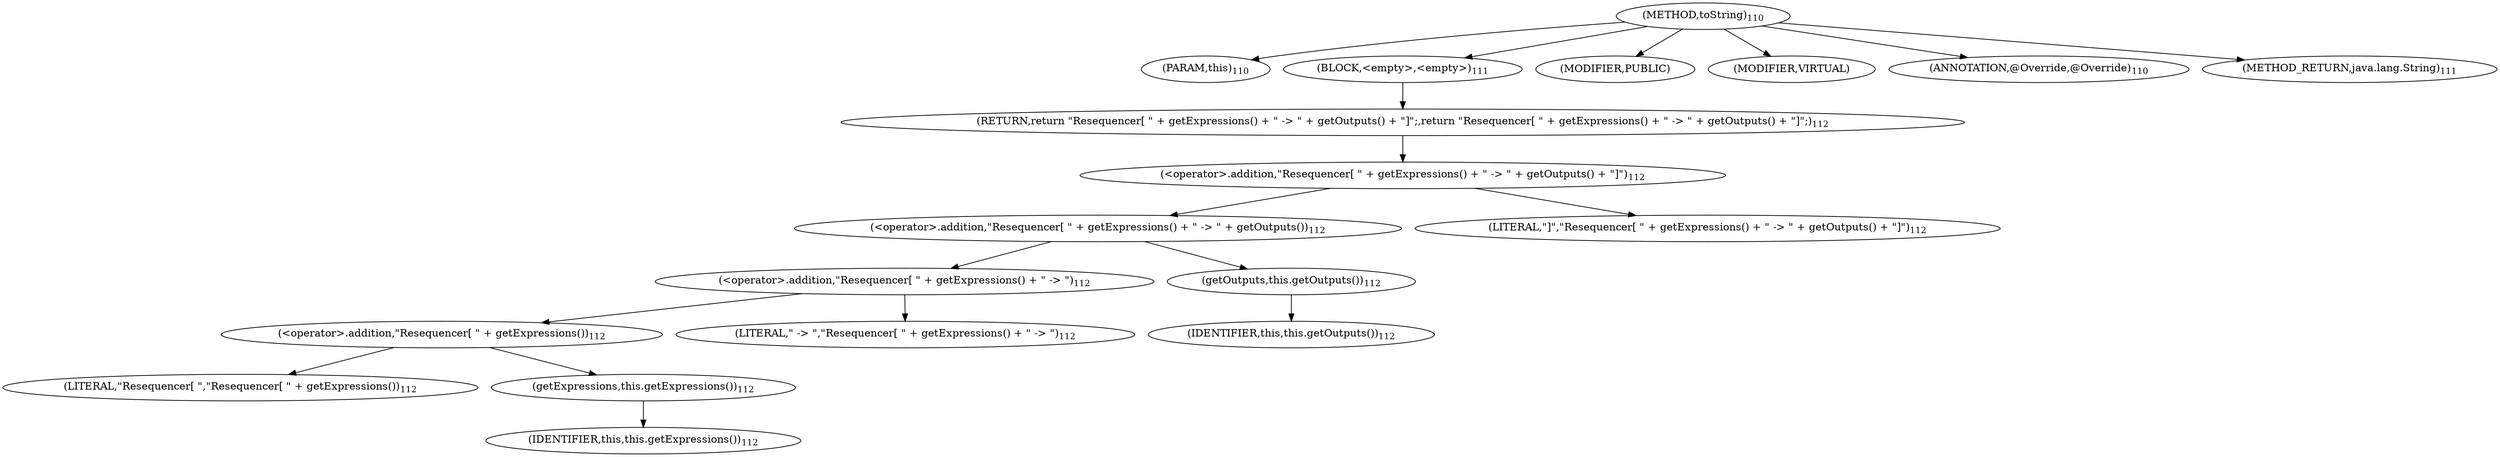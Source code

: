 digraph "toString" {  
"184" [label = <(METHOD,toString)<SUB>110</SUB>> ]
"21" [label = <(PARAM,this)<SUB>110</SUB>> ]
"185" [label = <(BLOCK,&lt;empty&gt;,&lt;empty&gt;)<SUB>111</SUB>> ]
"186" [label = <(RETURN,return &quot;Resequencer[ &quot; + getExpressions() + &quot; -&gt; &quot; + getOutputs() + &quot;]&quot;;,return &quot;Resequencer[ &quot; + getExpressions() + &quot; -&gt; &quot; + getOutputs() + &quot;]&quot;;)<SUB>112</SUB>> ]
"187" [label = <(&lt;operator&gt;.addition,&quot;Resequencer[ &quot; + getExpressions() + &quot; -&gt; &quot; + getOutputs() + &quot;]&quot;)<SUB>112</SUB>> ]
"188" [label = <(&lt;operator&gt;.addition,&quot;Resequencer[ &quot; + getExpressions() + &quot; -&gt; &quot; + getOutputs())<SUB>112</SUB>> ]
"189" [label = <(&lt;operator&gt;.addition,&quot;Resequencer[ &quot; + getExpressions() + &quot; -&gt; &quot;)<SUB>112</SUB>> ]
"190" [label = <(&lt;operator&gt;.addition,&quot;Resequencer[ &quot; + getExpressions())<SUB>112</SUB>> ]
"191" [label = <(LITERAL,&quot;Resequencer[ &quot;,&quot;Resequencer[ &quot; + getExpressions())<SUB>112</SUB>> ]
"192" [label = <(getExpressions,this.getExpressions())<SUB>112</SUB>> ]
"20" [label = <(IDENTIFIER,this,this.getExpressions())<SUB>112</SUB>> ]
"193" [label = <(LITERAL,&quot; -&gt; &quot;,&quot;Resequencer[ &quot; + getExpressions() + &quot; -&gt; &quot;)<SUB>112</SUB>> ]
"194" [label = <(getOutputs,this.getOutputs())<SUB>112</SUB>> ]
"22" [label = <(IDENTIFIER,this,this.getOutputs())<SUB>112</SUB>> ]
"195" [label = <(LITERAL,&quot;]&quot;,&quot;Resequencer[ &quot; + getExpressions() + &quot; -&gt; &quot; + getOutputs() + &quot;]&quot;)<SUB>112</SUB>> ]
"196" [label = <(MODIFIER,PUBLIC)> ]
"197" [label = <(MODIFIER,VIRTUAL)> ]
"198" [label = <(ANNOTATION,@Override,@Override)<SUB>110</SUB>> ]
"199" [label = <(METHOD_RETURN,java.lang.String)<SUB>111</SUB>> ]
  "184" -> "21" 
  "184" -> "185" 
  "184" -> "196" 
  "184" -> "197" 
  "184" -> "198" 
  "184" -> "199" 
  "185" -> "186" 
  "186" -> "187" 
  "187" -> "188" 
  "187" -> "195" 
  "188" -> "189" 
  "188" -> "194" 
  "189" -> "190" 
  "189" -> "193" 
  "190" -> "191" 
  "190" -> "192" 
  "192" -> "20" 
  "194" -> "22" 
}
